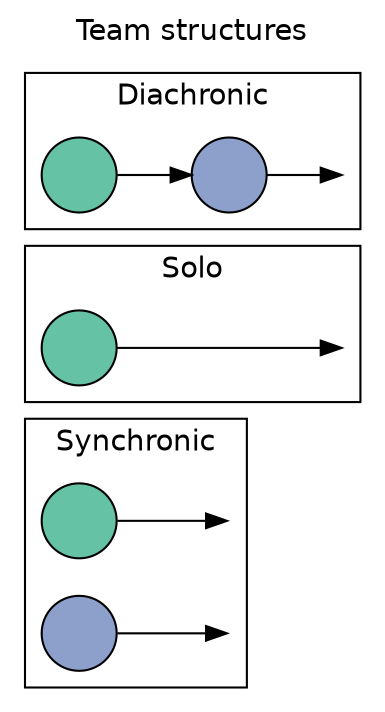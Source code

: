 digraph {
  rankdir=LR;
  label="Team structures";
  labelloc=t;
  fontname=helvetica;
  // bgcolor=transparent;

  node[fontname=helvetica; label=""; style=filled];

  // Set cluster order (top to bottom) by initializing
  // nodes in each cluster starting from bottom to top
  s1, solo, d1;

  // Shapes are projects
  d1, d2, solo, s1, s2[shape=circle];

  // Colors are people
  s1, d1, solo[fillcolor="#66C2A5"];
  s2, d2[fillcolor="#8DA0CB"];

  // Invisible last nodes
  dinv1, soloinv1, sinv1, sinv2[style=invis, width=0];


  subgraph cluster1 {
    label="Diachronic";
    d1 -> d2 -> dinv1;
  }

  subgraph cluster2 {
    label="Solo";
    solo -> soloinv1[minlen=2];
  }

  subgraph cluster3 {
    label="Synchronic";
    s1 -> sinv1;
    s2 -> sinv2;
  }

}
